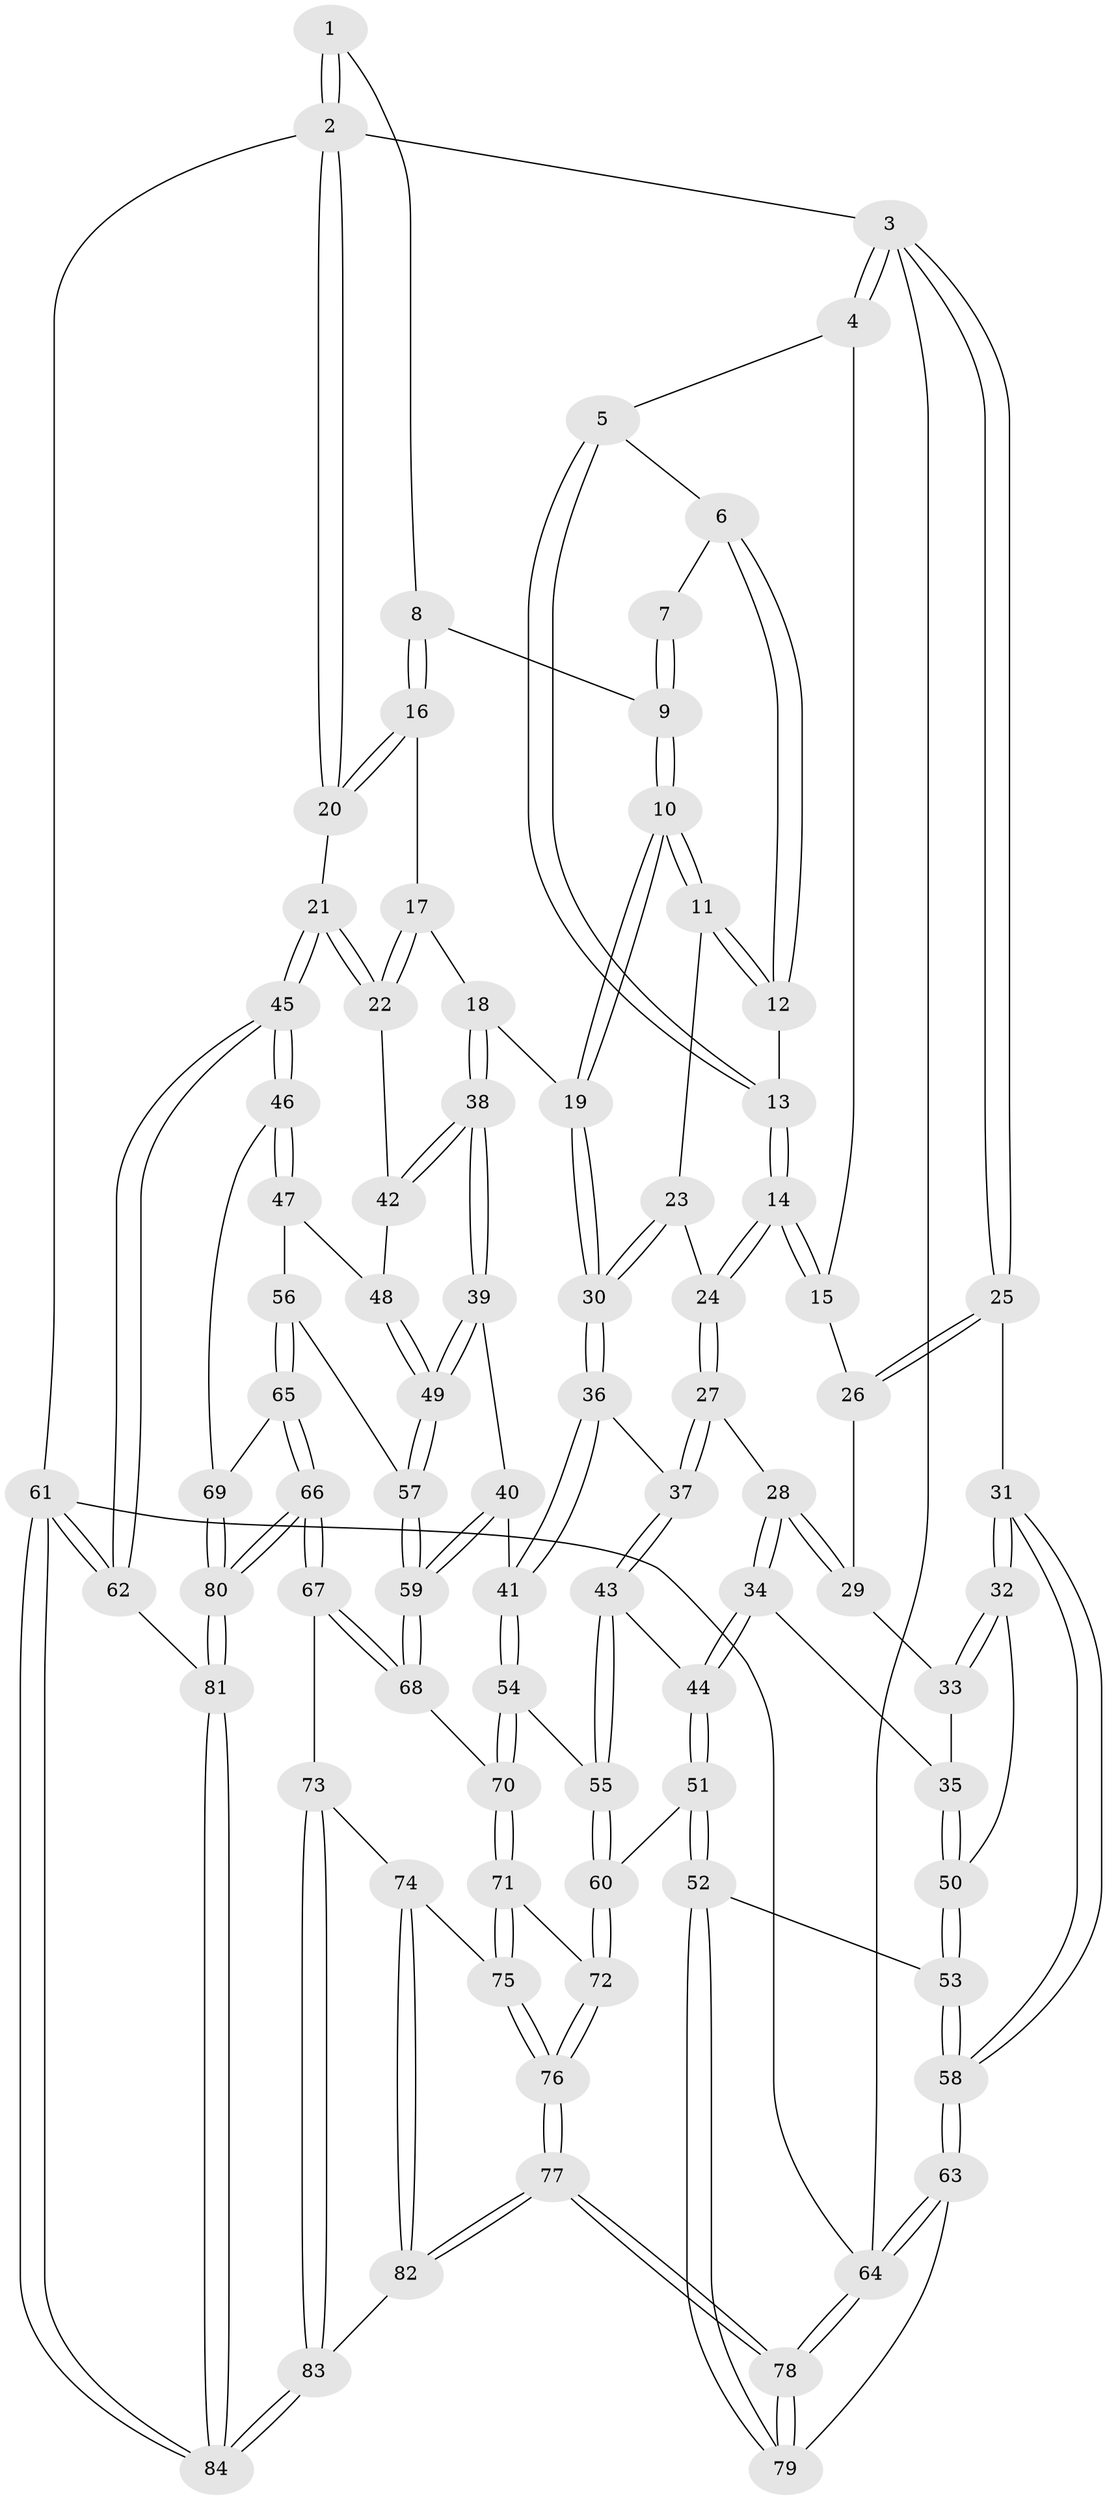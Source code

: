 // Generated by graph-tools (version 1.1) at 2025/16/03/09/25 04:16:57]
// undirected, 84 vertices, 207 edges
graph export_dot {
graph [start="1"]
  node [color=gray90,style=filled];
  1 [pos="+0.9180633231262463+0"];
  2 [pos="+1+0"];
  3 [pos="+0+0"];
  4 [pos="+0.21326101522426455+0"];
  5 [pos="+0.2219256999133084+0"];
  6 [pos="+0.5384731075833704+0"];
  7 [pos="+0.5820390059788411+0"];
  8 [pos="+0.8408004437086878+0.21555120238313139"];
  9 [pos="+0.7527999175377238+0.20642720138502263"];
  10 [pos="+0.6571879128828404+0.36283281413541735"];
  11 [pos="+0.5579730620612265+0.32344539003565315"];
  12 [pos="+0.516422613888766+0.2784336208163371"];
  13 [pos="+0.3602957796716113+0.31471630234038284"];
  14 [pos="+0.34250366013991346+0.3487304510885489"];
  15 [pos="+0.15135124562278798+0.31979959574060013"];
  16 [pos="+0.8643536150637929+0.22643220035617215"];
  17 [pos="+0.8590079689749536+0.3414220888607172"];
  18 [pos="+0.7133223434517207+0.447142644551719"];
  19 [pos="+0.6773914360052861+0.4138679191242725"];
  20 [pos="+1+0.17794384192428106"];
  21 [pos="+1+0.4403404934646931"];
  22 [pos="+0.9738755743596799+0.48110495102601597"];
  23 [pos="+0.4831276136199658+0.4282674418591515"];
  24 [pos="+0.34910757951797755+0.4278785855879677"];
  25 [pos="+0+0.2582995559575391"];
  26 [pos="+0.14228651845208456+0.3294999175838251"];
  27 [pos="+0.3340033128276278+0.46978878650744943"];
  28 [pos="+0.2767444106430264+0.48804869429595593"];
  29 [pos="+0.13866056380633868+0.39679061019109657"];
  30 [pos="+0.5295427890360717+0.5149059570776497"];
  31 [pos="+0+0.5391557811343176"];
  32 [pos="+0+0.5173016060685278"];
  33 [pos="+0.09952959919458837+0.44983665089464875"];
  34 [pos="+0.2135118995202075+0.5595948507896595"];
  35 [pos="+0.19056517447209753+0.5683571431885733"];
  36 [pos="+0.5105832717295683+0.5641149154721458"];
  37 [pos="+0.35718709761716855+0.5046465242216112"];
  38 [pos="+0.7503656626070351+0.5153490517709809"];
  39 [pos="+0.7303280349259067+0.5691127283075039"];
  40 [pos="+0.7303037680974813+0.5691473312903237"];
  41 [pos="+0.5422076624654787+0.6715832427298307"];
  42 [pos="+0.9140187470103812+0.5151877294818464"];
  43 [pos="+0.3526188220117606+0.6226583380153364"];
  44 [pos="+0.30010540753523923+0.6521519084482694"];
  45 [pos="+1+0.7609337356724133"];
  46 [pos="+1+0.7570500278861011"];
  47 [pos="+0.9333090794509874+0.6343343403852798"];
  48 [pos="+0.9121720931158332+0.5578627333085543"];
  49 [pos="+0.8532033803229481+0.673114738895507"];
  50 [pos="+0.16771561628294646+0.594249113286728"];
  51 [pos="+0.26246948090793476+0.7398291633618859"];
  52 [pos="+0.19205123207661276+0.7580193042397212"];
  53 [pos="+0.14900412139760522+0.6753295656874375"];
  54 [pos="+0.5375991302724624+0.6845519466164384"];
  55 [pos="+0.4576322178616868+0.6887011545256985"];
  56 [pos="+0.869327439468653+0.72411476249888"];
  57 [pos="+0.8651798481936+0.7221455932754546"];
  58 [pos="+0+0.6379958645892375"];
  59 [pos="+0.7576323023559324+0.7459662441471244"];
  60 [pos="+0.3414853223298674+0.7745511088193548"];
  61 [pos="+1+1"];
  62 [pos="+1+0.9082822250865852"];
  63 [pos="+0+0.6682793768108704"];
  64 [pos="+0+1"];
  65 [pos="+0.8814360533577216+0.7343003608995771"];
  66 [pos="+0.7883139953676851+0.8842943220759177"];
  67 [pos="+0.7462398383134503+0.8618503285955669"];
  68 [pos="+0.7505475398328385+0.7556757003741799"];
  69 [pos="+0.9534605520373861+0.7763394668892121"];
  70 [pos="+0.5450268080668259+0.7047935620055765"];
  71 [pos="+0.5464553691113622+0.8003249495288074"];
  72 [pos="+0.36370962293872083+0.8361306624478693"];
  73 [pos="+0.6910976939718171+0.8817295604806608"];
  74 [pos="+0.5549227686465277+0.8234000768528079"];
  75 [pos="+0.551524504121298+0.8167055866816492"];
  76 [pos="+0.3526253245832837+0.9274859542350488"];
  77 [pos="+0.26129778429133743+1"];
  78 [pos="+0.14838896322827752+1"];
  79 [pos="+0.15082345652223464+0.8379761003222215"];
  80 [pos="+0.8533337720464714+0.9307216605453216"];
  81 [pos="+0.8549970343084924+0.9350301481739"];
  82 [pos="+0.45863966429832337+1"];
  83 [pos="+0.594214087087464+1"];
  84 [pos="+0.8456601970650927+1"];
  1 -- 2;
  1 -- 2;
  1 -- 8;
  2 -- 3;
  2 -- 20;
  2 -- 20;
  2 -- 61;
  3 -- 4;
  3 -- 4;
  3 -- 25;
  3 -- 25;
  3 -- 64;
  4 -- 5;
  4 -- 15;
  5 -- 6;
  5 -- 13;
  5 -- 13;
  6 -- 7;
  6 -- 12;
  6 -- 12;
  7 -- 9;
  7 -- 9;
  8 -- 9;
  8 -- 16;
  8 -- 16;
  9 -- 10;
  9 -- 10;
  10 -- 11;
  10 -- 11;
  10 -- 19;
  10 -- 19;
  11 -- 12;
  11 -- 12;
  11 -- 23;
  12 -- 13;
  13 -- 14;
  13 -- 14;
  14 -- 15;
  14 -- 15;
  14 -- 24;
  14 -- 24;
  15 -- 26;
  16 -- 17;
  16 -- 20;
  16 -- 20;
  17 -- 18;
  17 -- 22;
  17 -- 22;
  18 -- 19;
  18 -- 38;
  18 -- 38;
  19 -- 30;
  19 -- 30;
  20 -- 21;
  21 -- 22;
  21 -- 22;
  21 -- 45;
  21 -- 45;
  22 -- 42;
  23 -- 24;
  23 -- 30;
  23 -- 30;
  24 -- 27;
  24 -- 27;
  25 -- 26;
  25 -- 26;
  25 -- 31;
  26 -- 29;
  27 -- 28;
  27 -- 37;
  27 -- 37;
  28 -- 29;
  28 -- 29;
  28 -- 34;
  28 -- 34;
  29 -- 33;
  30 -- 36;
  30 -- 36;
  31 -- 32;
  31 -- 32;
  31 -- 58;
  31 -- 58;
  32 -- 33;
  32 -- 33;
  32 -- 50;
  33 -- 35;
  34 -- 35;
  34 -- 44;
  34 -- 44;
  35 -- 50;
  35 -- 50;
  36 -- 37;
  36 -- 41;
  36 -- 41;
  37 -- 43;
  37 -- 43;
  38 -- 39;
  38 -- 39;
  38 -- 42;
  38 -- 42;
  39 -- 40;
  39 -- 49;
  39 -- 49;
  40 -- 41;
  40 -- 59;
  40 -- 59;
  41 -- 54;
  41 -- 54;
  42 -- 48;
  43 -- 44;
  43 -- 55;
  43 -- 55;
  44 -- 51;
  44 -- 51;
  45 -- 46;
  45 -- 46;
  45 -- 62;
  45 -- 62;
  46 -- 47;
  46 -- 47;
  46 -- 69;
  47 -- 48;
  47 -- 56;
  48 -- 49;
  48 -- 49;
  49 -- 57;
  49 -- 57;
  50 -- 53;
  50 -- 53;
  51 -- 52;
  51 -- 52;
  51 -- 60;
  52 -- 53;
  52 -- 79;
  52 -- 79;
  53 -- 58;
  53 -- 58;
  54 -- 55;
  54 -- 70;
  54 -- 70;
  55 -- 60;
  55 -- 60;
  56 -- 57;
  56 -- 65;
  56 -- 65;
  57 -- 59;
  57 -- 59;
  58 -- 63;
  58 -- 63;
  59 -- 68;
  59 -- 68;
  60 -- 72;
  60 -- 72;
  61 -- 62;
  61 -- 62;
  61 -- 84;
  61 -- 84;
  61 -- 64;
  62 -- 81;
  63 -- 64;
  63 -- 64;
  63 -- 79;
  64 -- 78;
  64 -- 78;
  65 -- 66;
  65 -- 66;
  65 -- 69;
  66 -- 67;
  66 -- 67;
  66 -- 80;
  66 -- 80;
  67 -- 68;
  67 -- 68;
  67 -- 73;
  68 -- 70;
  69 -- 80;
  69 -- 80;
  70 -- 71;
  70 -- 71;
  71 -- 72;
  71 -- 75;
  71 -- 75;
  72 -- 76;
  72 -- 76;
  73 -- 74;
  73 -- 83;
  73 -- 83;
  74 -- 75;
  74 -- 82;
  74 -- 82;
  75 -- 76;
  75 -- 76;
  76 -- 77;
  76 -- 77;
  77 -- 78;
  77 -- 78;
  77 -- 82;
  77 -- 82;
  78 -- 79;
  78 -- 79;
  80 -- 81;
  80 -- 81;
  81 -- 84;
  81 -- 84;
  82 -- 83;
  83 -- 84;
  83 -- 84;
}
